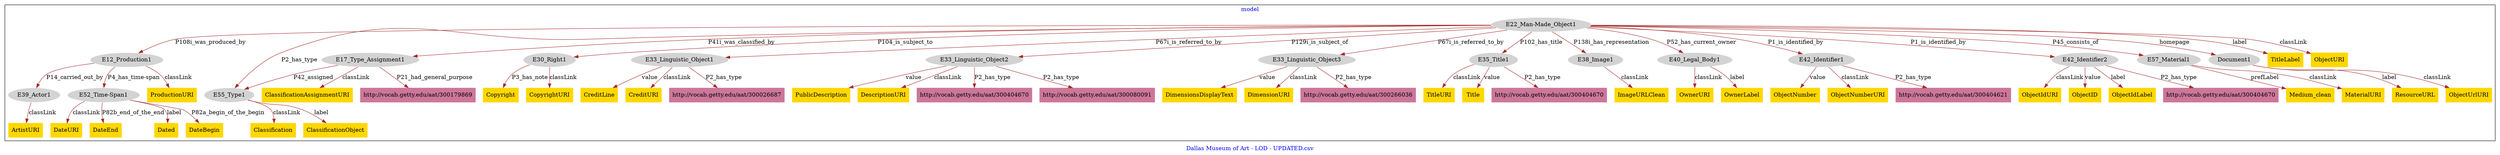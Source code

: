 digraph n0 {
fontcolor="blue"
remincross="true"
label="Dallas Museum of Art - LOD - UPDATED.csv"
subgraph cluster {
label="model"
n2[style="filled",color="white",fillcolor="lightgray",label="E12_Production1"];
n3[style="filled",color="white",fillcolor="lightgray",label="E39_Actor1"];
n4[style="filled",color="white",fillcolor="lightgray",label="E52_Time-Span1"];
n5[style="filled",color="white",fillcolor="lightgray",label="E17_Type_Assignment1"];
n6[style="filled",color="white",fillcolor="lightgray",label="E55_Type1"];
n7[style="filled",color="white",fillcolor="lightgray",label="E22_Man-Made_Object1"];
n8[style="filled",color="white",fillcolor="lightgray",label="E30_Right1"];
n9[style="filled",color="white",fillcolor="lightgray",label="E33_Linguistic_Object1"];
n10[style="filled",color="white",fillcolor="lightgray",label="E33_Linguistic_Object2"];
n11[style="filled",color="white",fillcolor="lightgray",label="E33_Linguistic_Object3"];
n12[style="filled",color="white",fillcolor="lightgray",label="E35_Title1"];
n13[style="filled",color="white",fillcolor="lightgray",label="E38_Image1"];
n14[style="filled",color="white",fillcolor="lightgray",label="E40_Legal_Body1"];
n15[style="filled",color="white",fillcolor="lightgray",label="E42_Identifier1"];
n16[style="filled",color="white",fillcolor="lightgray",label="E42_Identifier2"];
n17[style="filled",color="white",fillcolor="lightgray",label="E57_Material1"];
n18[style="filled",color="white",fillcolor="lightgray",label="Document1"];
n19[shape="plaintext",style="filled",fillcolor="gold",label="ClassificationAssignmentURI"];
n20[shape="plaintext",style="filled",fillcolor="gold",label="TitleURI"];
n21[shape="plaintext",style="filled",fillcolor="gold",label="DimensionsDisplayText"];
n22[shape="plaintext",style="filled",fillcolor="gold",label="OwnerURI"];
n23[shape="plaintext",style="filled",fillcolor="gold",label="DateURI"];
n24[shape="plaintext",style="filled",fillcolor="gold",label="ObjectNumber"];
n25[shape="plaintext",style="filled",fillcolor="gold",label="PublicDescription"];
n26[shape="plaintext",style="filled",fillcolor="gold",label="Classification"];
n27[shape="plaintext",style="filled",fillcolor="gold",label="ResourceURL"];
n28[shape="plaintext",style="filled",fillcolor="gold",label="TitleLabel"];
n29[shape="plaintext",style="filled",fillcolor="gold",label="ObjectUrlURI"];
n30[shape="plaintext",style="filled",fillcolor="gold",label="ObjectIdURI"];
n31[shape="plaintext",style="filled",fillcolor="gold",label="Medium_clean"];
n32[shape="plaintext",style="filled",fillcolor="gold",label="ProductionURI"];
n33[shape="plaintext",style="filled",fillcolor="gold",label="Title"];
n34[shape="plaintext",style="filled",fillcolor="gold",label="ObjectURI"];
n35[shape="plaintext",style="filled",fillcolor="gold",label="OwnerLabel"];
n36[shape="plaintext",style="filled",fillcolor="gold",label="DateEnd"];
n37[shape="plaintext",style="filled",fillcolor="gold",label="Dated"];
n38[shape="plaintext",style="filled",fillcolor="gold",label="Copyright"];
n39[shape="plaintext",style="filled",fillcolor="gold",label="CreditLine"];
n40[shape="plaintext",style="filled",fillcolor="gold",label="ObjectNumberURI"];
n41[shape="plaintext",style="filled",fillcolor="gold",label="ArtistURI"];
n42[shape="plaintext",style="filled",fillcolor="gold",label="ObjectID"];
n43[shape="plaintext",style="filled",fillcolor="gold",label="ClassificationObject"];
n44[shape="plaintext",style="filled",fillcolor="gold",label="DateBegin"];
n45[shape="plaintext",style="filled",fillcolor="gold",label="MaterialURI"];
n46[shape="plaintext",style="filled",fillcolor="gold",label="DescriptionURI"];
n47[shape="plaintext",style="filled",fillcolor="gold",label="ImageURLClean"];
n48[shape="plaintext",style="filled",fillcolor="gold",label="CopyrightURI"];
n49[shape="plaintext",style="filled",fillcolor="gold",label="ObjectIdLabel"];
n50[shape="plaintext",style="filled",fillcolor="gold",label="CreditURI"];
n51[shape="plaintext",style="filled",fillcolor="gold",label="DimensionURI"];
n52[shape="plaintext",style="filled",fillcolor="#CC7799",label="http://vocab.getty.edu/aat/300026687"];
n53[shape="plaintext",style="filled",fillcolor="#CC7799",label="http://vocab.getty.edu/aat/300404670"];
n54[shape="plaintext",style="filled",fillcolor="#CC7799",label="http://vocab.getty.edu/aat/300179869"];
n55[shape="plaintext",style="filled",fillcolor="#CC7799",label="http://vocab.getty.edu/aat/300404670"];
n56[shape="plaintext",style="filled",fillcolor="#CC7799",label="http://vocab.getty.edu/aat/300080091"];
n57[shape="plaintext",style="filled",fillcolor="#CC7799",label="http://vocab.getty.edu/aat/300404621"];
n58[shape="plaintext",style="filled",fillcolor="#CC7799",label="http://vocab.getty.edu/aat/300266036"];
n59[shape="plaintext",style="filled",fillcolor="#CC7799",label="http://vocab.getty.edu/aat/300404670"];
}
n2 -> n3[color="brown",fontcolor="black",label="P14_carried_out_by"]
n2 -> n4[color="brown",fontcolor="black",label="P4_has_time-span"]
n5 -> n6[color="brown",fontcolor="black",label="P42_assigned"]
n7 -> n2[color="brown",fontcolor="black",label="P108i_was_produced_by"]
n7 -> n5[color="brown",fontcolor="black",label="P41i_was_classified_by"]
n7 -> n8[color="brown",fontcolor="black",label="P104_is_subject_to"]
n7 -> n9[color="brown",fontcolor="black",label="P67i_is_referred_to_by"]
n7 -> n10[color="brown",fontcolor="black",label="P129i_is_subject_of"]
n7 -> n11[color="brown",fontcolor="black",label="P67i_is_referred_to_by"]
n7 -> n12[color="brown",fontcolor="black",label="P102_has_title"]
n7 -> n13[color="brown",fontcolor="black",label="P138i_has_representation"]
n7 -> n14[color="brown",fontcolor="black",label="P52_has_current_owner"]
n7 -> n15[color="brown",fontcolor="black",label="P1_is_identified_by"]
n7 -> n16[color="brown",fontcolor="black",label="P1_is_identified_by"]
n7 -> n17[color="brown",fontcolor="black",label="P45_consists_of"]
n7 -> n18[color="brown",fontcolor="black",label="homepage"]
n5 -> n19[color="brown",fontcolor="black",label="classLink"]
n12 -> n20[color="brown",fontcolor="black",label="classLink"]
n11 -> n21[color="brown",fontcolor="black",label="value"]
n14 -> n22[color="brown",fontcolor="black",label="classLink"]
n4 -> n23[color="brown",fontcolor="black",label="classLink"]
n15 -> n24[color="brown",fontcolor="black",label="value"]
n10 -> n25[color="brown",fontcolor="black",label="value"]
n6 -> n26[color="brown",fontcolor="black",label="classLink"]
n18 -> n27[color="brown",fontcolor="black",label="label"]
n7 -> n28[color="brown",fontcolor="black",label="label"]
n18 -> n29[color="brown",fontcolor="black",label="classLink"]
n16 -> n30[color="brown",fontcolor="black",label="classLink"]
n17 -> n31[color="brown",fontcolor="black",label="prefLabel"]
n2 -> n32[color="brown",fontcolor="black",label="classLink"]
n12 -> n33[color="brown",fontcolor="black",label="value"]
n7 -> n34[color="brown",fontcolor="black",label="classLink"]
n14 -> n35[color="brown",fontcolor="black",label="label"]
n4 -> n36[color="brown",fontcolor="black",label="P82b_end_of_the_end"]
n4 -> n37[color="brown",fontcolor="black",label="label"]
n8 -> n38[color="brown",fontcolor="black",label="P3_has_note"]
n9 -> n39[color="brown",fontcolor="black",label="value"]
n15 -> n40[color="brown",fontcolor="black",label="classLink"]
n3 -> n41[color="brown",fontcolor="black",label="classLink"]
n16 -> n42[color="brown",fontcolor="black",label="value"]
n6 -> n43[color="brown",fontcolor="black",label="label"]
n4 -> n44[color="brown",fontcolor="black",label="P82a_begin_of_the_begin"]
n17 -> n45[color="brown",fontcolor="black",label="classLink"]
n10 -> n46[color="brown",fontcolor="black",label="classLink"]
n13 -> n47[color="brown",fontcolor="black",label="classLink"]
n8 -> n48[color="brown",fontcolor="black",label="classLink"]
n16 -> n49[color="brown",fontcolor="black",label="label"]
n9 -> n50[color="brown",fontcolor="black",label="classLink"]
n11 -> n51[color="brown",fontcolor="black",label="classLink"]
n9 -> n52[color="brown",fontcolor="black",label="P2_has_type"]
n10 -> n53[color="brown",fontcolor="black",label="P2_has_type"]
n5 -> n54[color="brown",fontcolor="black",label="P21_had_general_purpose"]
n12 -> n55[color="brown",fontcolor="black",label="P2_has_type"]
n10 -> n56[color="brown",fontcolor="black",label="P2_has_type"]
n7 -> n6[color="brown",fontcolor="black",label="P2_has_type"]
n15 -> n57[color="brown",fontcolor="black",label="P2_has_type"]
n11 -> n58[color="brown",fontcolor="black",label="P2_has_type"]
n16 -> n59[color="brown",fontcolor="black",label="P2_has_type"]
}
